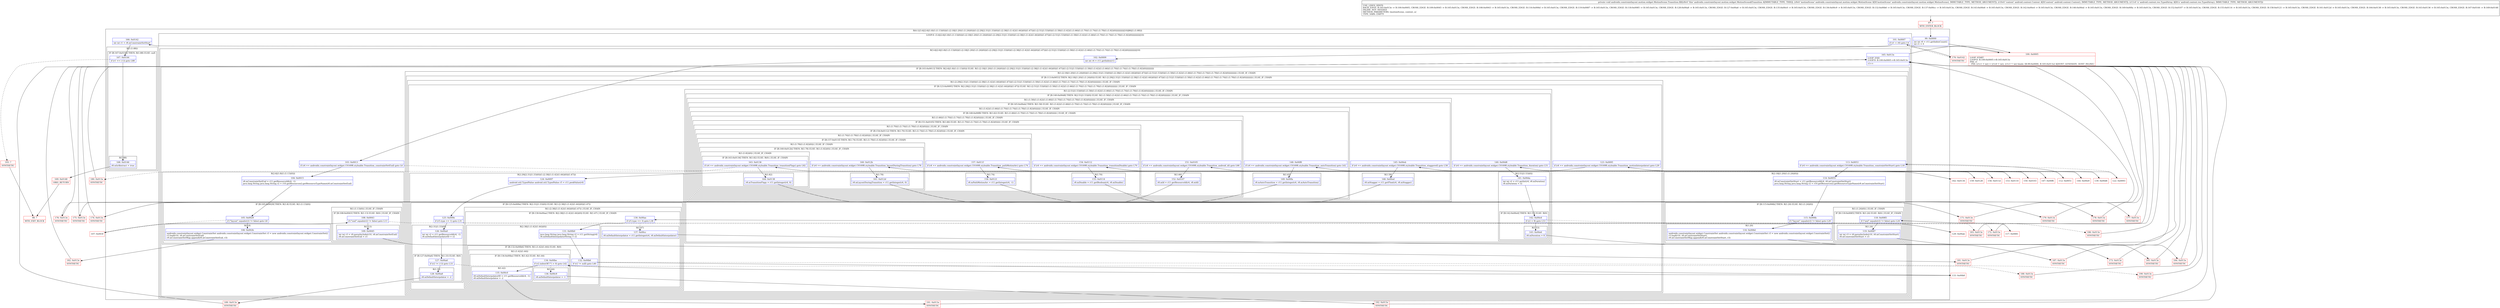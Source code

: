 digraph "CFG forandroidx.constraintlayout.motion.widget.MotionScene.Transition.fill(Landroidx\/constraintlayout\/motion\/widget\/MotionScene;Landroid\/content\/Context;Landroid\/content\/res\/TypedArray;)V" {
subgraph cluster_Region_2046691153 {
label = "R(4:1|(3:4|(2:6|(1:8)(1:(1:13)(0)))(1:(2:18|(1:20)(1:(1:24)(0)))(1:(2:29|(2:31|(1:33)(0))(1:(2:38|(1:(1:42)(1:44))(0))(1:47)))(1:(2:51|(1:53)(0))(1:(1:58)(1:(1:62)(1:(1:66)(1:(1:70)(1:(1:74)(1:(1:78)(1:(1:82)(0)))))))))))|10)|86|(1:(1:88)))";
node [shape=record,color=blue];
Node_99 [shape=record,label="{99\:\ 0x0000|int int r0 = r11.getIndexCount()\lint r1 = 0\l}"];
subgraph cluster_LoopRegion_2121637420 {
label = "LOOP:0: (3:4|(2:6|(1:8)(1:(1:13)(0)))(1:(2:18|(1:20)(1:(1:24)(0)))(1:(2:29|(2:31|(1:33)(0))(1:(2:38|(1:(1:42)(1:44))(0))(1:47)))(1:(2:51|(1:53)(0))(1:(1:58)(1:(1:62)(1:(1:66)(1:(1:70)(1:(1:74)(1:(1:78)(1:(1:82)(0)))))))))))|10)";
node [shape=record,color=blue];
Node_101 [shape=record,label="{101\:\ 0x0007|if (r1 \< r0) goto L4\l}"];
subgraph cluster_Region_234026187 {
label = "R(3:4|(2:6|(1:8)(1:(1:13)(0)))(1:(2:18|(1:20)(1:(1:24)(0)))(1:(2:29|(2:31|(1:33)(0))(1:(2:38|(1:(1:42)(1:44))(0))(1:47)))(1:(2:51|(1:53)(0))(1:(1:58)(1:(1:62)(1:(1:66)(1:(1:70)(1:(1:74)(1:(1:78)(1:(1:82)(0)))))))))))|10)";
node [shape=record,color=blue];
Node_102 [shape=record,label="{102\:\ 0x0009|int int r4 = r11.getIndex(r1)\l}"];
subgraph cluster_IfRegion_1490583442 {
label = "IF [B:103:0x0013] THEN: R(2:6|(1:8)(1:(1:13)(0))) ELSE: R(1:(2:18|(1:20)(1:(1:24)(0)))(1:(2:29|(2:31|(1:33)(0))(1:(2:38|(1:(1:42)(1:44))(0))(1:47)))(1:(2:51|(1:53)(0))(1:(1:58)(1:(1:62)(1:(1:66)(1:(1:70)(1:(1:74)(1:(1:78)(1:(1:82)(0)))))))))))";
node [shape=record,color=blue];
Node_103 [shape=record,label="{103\:\ 0x0013|if (r4 == androidx.constraintlayout.widget.C0169R.styleable.Transition_constraintSetEnd) goto L6\l}"];
subgraph cluster_Region_177086043 {
label = "R(2:6|(1:8)(1:(1:13)(0)))";
node [shape=record,color=blue];
Node_104 [shape=record,label="{104\:\ 0x0015|r8.mConstraintSetEnd = r11.getResourceId(r4, \-1)\ljava.lang.String java.lang.String r2 = r10.getResources().getResourceTypeName(r8.mConstraintSetEnd)\l}"];
subgraph cluster_IfRegion_1315067428 {
label = "IF [B:105:0x0029] THEN: R(1:8) ELSE: R(1:(1:13)(0))";
node [shape=record,color=blue];
Node_105 [shape=record,label="{105\:\ 0x0029|if (\"layout\".equals(r2) != false) goto L8\l}"];
subgraph cluster_Region_1699115133 {
label = "R(1:8)";
node [shape=record,color=blue];
Node_106 [shape=record,label="{106\:\ 0x002b|androidx.constraintlayout.widget.ConstraintSet androidx.constraintlayout.widget.ConstraintSet r3 = new androidx.constraintlayout.widget.ConstraintSet()\lr3.load(r10, r8.mConstraintSetEnd)\lr9.mConstraintSetMap.append(r8.mConstraintSetEnd, r3)\l}"];
}
subgraph cluster_Region_1899092078 {
label = "R(1:(1:13)(0)) | ELSE_IF_CHAIN\l";
node [shape=record,color=blue];
subgraph cluster_IfRegion_548171108 {
label = "IF [B:108:0x0043] THEN: R(1:13) ELSE: R(0) | ELSE_IF_CHAIN\l";
node [shape=record,color=blue];
Node_108 [shape=record,label="{108\:\ 0x0043|if (\"xml\".equals(r2) != false) goto L13\l}"];
subgraph cluster_Region_479354669 {
label = "R(1:13)";
node [shape=record,color=blue];
Node_109 [shape=record,label="{109\:\ 0x0045|int int r3 = r9.parseInclude(r10, r8.mConstraintSetEnd)\lr8.mConstraintSetEnd = r3\l}"];
}
subgraph cluster_Region_20624940 {
label = "R(0)";
node [shape=record,color=blue];
}
}
}
}
}
subgraph cluster_Region_1343905926 {
label = "R(1:(2:18|(1:20)(1:(1:24)(0)))(1:(2:29|(2:31|(1:33)(0))(1:(2:38|(1:(1:42)(1:44))(0))(1:47)))(1:(2:51|(1:53)(0))(1:(1:58)(1:(1:62)(1:(1:66)(1:(1:70)(1:(1:74)(1:(1:78)(1:(1:82)(0))))))))))) | ELSE_IF_CHAIN\l";
node [shape=record,color=blue];
subgraph cluster_IfRegion_281077613 {
label = "IF [B:113:0x0053] THEN: R(2:18|(1:20)(1:(1:24)(0))) ELSE: R(1:(2:29|(2:31|(1:33)(0))(1:(2:38|(1:(1:42)(1:44))(0))(1:47)))(1:(2:51|(1:53)(0))(1:(1:58)(1:(1:62)(1:(1:66)(1:(1:70)(1:(1:74)(1:(1:78)(1:(1:82)(0)))))))))) | ELSE_IF_CHAIN\l";
node [shape=record,color=blue];
Node_113 [shape=record,label="{113\:\ 0x0053|if (r4 == androidx.constraintlayout.widget.C0169R.styleable.Transition_constraintSetStart) goto L18\l}"];
subgraph cluster_Region_1759436101 {
label = "R(2:18|(1:20)(1:(1:24)(0)))";
node [shape=record,color=blue];
Node_114 [shape=record,label="{114\:\ 0x0055|r8.mConstraintSetStart = r11.getResourceId(r4, r8.mConstraintSetStart)\ljava.lang.String java.lang.String r2 = r10.getResources().getResourceTypeName(r8.mConstraintSetStart)\l}"];
subgraph cluster_IfRegion_1036441858 {
label = "IF [B:115:0x006b] THEN: R(1:20) ELSE: R(1:(1:24)(0))";
node [shape=record,color=blue];
Node_115 [shape=record,label="{115\:\ 0x006b|if (\"layout\".equals(r2) != false) goto L20\l}"];
subgraph cluster_Region_1164417347 {
label = "R(1:20)";
node [shape=record,color=blue];
Node_116 [shape=record,label="{116\:\ 0x006d|androidx.constraintlayout.widget.ConstraintSet androidx.constraintlayout.widget.ConstraintSet r3 = new androidx.constraintlayout.widget.ConstraintSet()\lr3.load(r10, r8.mConstraintSetStart)\lr9.mConstraintSetMap.append(r8.mConstraintSetStart, r3)\l}"];
}
subgraph cluster_Region_1294749308 {
label = "R(1:(1:24)(0)) | ELSE_IF_CHAIN\l";
node [shape=record,color=blue];
subgraph cluster_IfRegion_1840275998 {
label = "IF [B:118:0x0085] THEN: R(1:24) ELSE: R(0) | ELSE_IF_CHAIN\l";
node [shape=record,color=blue];
Node_118 [shape=record,label="{118\:\ 0x0085|if (\"xml\".equals(r2) != false) goto L24\l}"];
subgraph cluster_Region_933327976 {
label = "R(1:24)";
node [shape=record,color=blue];
Node_119 [shape=record,label="{119\:\ 0x0087|int int r3 = r9.parseInclude(r10, r8.mConstraintSetStart)\lr8.mConstraintSetStart = r3\l}"];
}
subgraph cluster_Region_849415455 {
label = "R(0)";
node [shape=record,color=blue];
}
}
}
}
}
subgraph cluster_Region_1727940273 {
label = "R(1:(2:29|(2:31|(1:33)(0))(1:(2:38|(1:(1:42)(1:44))(0))(1:47)))(1:(2:51|(1:53)(0))(1:(1:58)(1:(1:62)(1:(1:66)(1:(1:70)(1:(1:74)(1:(1:78)(1:(1:82)(0)))))))))) | ELSE_IF_CHAIN\l";
node [shape=record,color=blue];
subgraph cluster_IfRegion_1944132387 {
label = "IF [B:123:0x0095] THEN: R(2:29|(2:31|(1:33)(0))(1:(2:38|(1:(1:42)(1:44))(0))(1:47))) ELSE: R(1:(2:51|(1:53)(0))(1:(1:58)(1:(1:62)(1:(1:66)(1:(1:70)(1:(1:74)(1:(1:78)(1:(1:82)(0))))))))) | ELSE_IF_CHAIN\l";
node [shape=record,color=blue];
Node_123 [shape=record,label="{123\:\ 0x0095|if (r4 == androidx.constraintlayout.widget.C0169R.styleable.Transition_motionInterpolator) goto L29\l}"];
subgraph cluster_Region_166178754 {
label = "R(2:29|(2:31|(1:33)(0))(1:(2:38|(1:(1:42)(1:44))(0))(1:47)))";
node [shape=record,color=blue];
Node_124 [shape=record,label="{124\:\ 0x0097|android.util.TypedValue android.util.TypedValue r5 = r11.peekValue(r4)\l}"];
subgraph cluster_IfRegion_565358753 {
label = "IF [B:125:0x009e] THEN: R(2:31|(1:33)(0)) ELSE: R(1:(2:38|(1:(1:42)(1:44))(0))(1:47))";
node [shape=record,color=blue];
Node_125 [shape=record,label="{125\:\ 0x009e|if (r5.type == 1) goto L31\l}"];
subgraph cluster_Region_504093212 {
label = "R(2:31|(1:33)(0))";
node [shape=record,color=blue];
Node_126 [shape=record,label="{126\:\ 0x00a0|int int r2 = r11.getResourceId(r4, \-1)\lr8.mDefaultInterpolatorID = r2\l}"];
subgraph cluster_IfRegion_810049408 {
label = "IF [B:127:0x00a6] THEN: R(1:33) ELSE: R(0)";
node [shape=record,color=blue];
Node_127 [shape=record,label="{127\:\ 0x00a6|if (r2 != (\-1)) goto L33\l}"];
subgraph cluster_Region_1709376696 {
label = "R(1:33)";
node [shape=record,color=blue];
Node_128 [shape=record,label="{128\:\ 0x00a8|r8.mDefaultInterpolator = \-2\l}"];
}
subgraph cluster_Region_1242823126 {
label = "R(0)";
node [shape=record,color=blue];
}
}
}
subgraph cluster_Region_1885396094 {
label = "R(1:(2:38|(1:(1:42)(1:44))(0))(1:47)) | ELSE_IF_CHAIN\l";
node [shape=record,color=blue];
subgraph cluster_IfRegion_2006926216 {
label = "IF [B:130:0x00ae] THEN: R(2:38|(1:(1:42)(1:44))(0)) ELSE: R(1:47) | ELSE_IF_CHAIN\l";
node [shape=record,color=blue];
Node_130 [shape=record,label="{130\:\ 0x00ae|if (r5.type == 3) goto L38\l}"];
subgraph cluster_Region_10557549 {
label = "R(2:38|(1:(1:42)(1:44))(0))";
node [shape=record,color=blue];
Node_131 [shape=record,label="{131\:\ 0x00b0|java.lang.String java.lang.String r2 = r11.getString(r4)\lr8.mDefaultInterpolatorString = r2\l}"];
subgraph cluster_IfRegion_1341385406 {
label = "IF [B:132:0x00b6] THEN: R(1:(1:42)(1:44)) ELSE: R(0)";
node [shape=record,color=blue];
Node_132 [shape=record,label="{132\:\ 0x00b6|if (r2 != null) goto L40\l}"];
subgraph cluster_Region_1681905421 {
label = "R(1:(1:42)(1:44))";
node [shape=record,color=blue];
subgraph cluster_IfRegion_80461824 {
label = "IF [B:134:0x00be] THEN: R(1:42) ELSE: R(1:44)";
node [shape=record,color=blue];
Node_134 [shape=record,label="{134\:\ 0x00be|if (r2.indexOf(\"\/\") \> 0) goto L42\l}"];
subgraph cluster_Region_2078421849 {
label = "R(1:42)";
node [shape=record,color=blue];
Node_135 [shape=record,label="{135\:\ 0x00c0|r8.mDefaultInterpolatorID = r11.getResourceId(r4, \-1)\lr8.mDefaultInterpolator = \-2\l}"];
}
subgraph cluster_Region_428132854 {
label = "R(1:44)";
node [shape=record,color=blue];
Node_136 [shape=record,label="{136\:\ 0x00c9|r8.mDefaultInterpolator = \-1\l}"];
}
}
}
subgraph cluster_Region_1275874905 {
label = "R(0)";
node [shape=record,color=blue];
}
}
}
subgraph cluster_Region_1330580056 {
label = "R(1:47)";
node [shape=record,color=blue];
Node_137 [shape=record,label="{137\:\ 0x00cc|r8.mDefaultInterpolator = r11.getInteger(r4, r8.mDefaultInterpolator)\l}"];
}
}
}
}
}
subgraph cluster_Region_989460618 {
label = "R(1:(2:51|(1:53)(0))(1:(1:58)(1:(1:62)(1:(1:66)(1:(1:70)(1:(1:74)(1:(1:78)(1:(1:82)(0))))))))) | ELSE_IF_CHAIN\l";
node [shape=record,color=blue];
subgraph cluster_IfRegion_265613975 {
label = "IF [B:140:0x00d8] THEN: R(2:51|(1:53)(0)) ELSE: R(1:(1:58)(1:(1:62)(1:(1:66)(1:(1:70)(1:(1:74)(1:(1:78)(1:(1:82)(0)))))))) | ELSE_IF_CHAIN\l";
node [shape=record,color=blue];
Node_140 [shape=record,label="{140\:\ 0x00d8|if (r4 == androidx.constraintlayout.widget.C0169R.styleable.Transition_duration) goto L51\l}"];
subgraph cluster_Region_121565552 {
label = "R(2:51|(1:53)(0))";
node [shape=record,color=blue];
Node_141 [shape=record,label="{141\:\ 0x00da|int int r2 = r11.getInt(r4, r8.mDuration)\lr8.mDuration = r2\l}"];
subgraph cluster_IfRegion_1903644816 {
label = "IF [B:142:0x00e4] THEN: R(1:53) ELSE: R(0)";
node [shape=record,color=blue];
Node_142 [shape=record,label="{142\:\ 0x00e4|if (r2 \< 8) goto L53\l}"];
subgraph cluster_Region_543479655 {
label = "R(1:53)";
node [shape=record,color=blue];
Node_143 [shape=record,label="{143\:\ 0x00e6|r8.mDuration = 8\l}"];
}
subgraph cluster_Region_521171428 {
label = "R(0)";
node [shape=record,color=blue];
}
}
}
subgraph cluster_Region_834702041 {
label = "R(1:(1:58)(1:(1:62)(1:(1:66)(1:(1:70)(1:(1:74)(1:(1:78)(1:(1:82)(0)))))))) | ELSE_IF_CHAIN\l";
node [shape=record,color=blue];
subgraph cluster_IfRegion_1840017973 {
label = "IF [B:145:0x00eb] THEN: R(1:58) ELSE: R(1:(1:62)(1:(1:66)(1:(1:70)(1:(1:74)(1:(1:78)(1:(1:82)(0))))))) | ELSE_IF_CHAIN\l";
node [shape=record,color=blue];
Node_145 [shape=record,label="{145\:\ 0x00eb|if (r4 == androidx.constraintlayout.widget.C0169R.styleable.Transition_staggered) goto L58\l}"];
subgraph cluster_Region_1510389778 {
label = "R(1:58)";
node [shape=record,color=blue];
Node_146 [shape=record,label="{146\:\ 0x00ed|r8.mStagger = r11.getFloat(r4, r8.mStagger)\l}"];
}
subgraph cluster_Region_1149766083 {
label = "R(1:(1:62)(1:(1:66)(1:(1:70)(1:(1:74)(1:(1:78)(1:(1:82)(0))))))) | ELSE_IF_CHAIN\l";
node [shape=record,color=blue];
subgraph cluster_IfRegion_1919859087 {
label = "IF [B:148:0x00f8] THEN: R(1:62) ELSE: R(1:(1:66)(1:(1:70)(1:(1:74)(1:(1:78)(1:(1:82)(0)))))) | ELSE_IF_CHAIN\l";
node [shape=record,color=blue];
Node_148 [shape=record,label="{148\:\ 0x00f8|if (r4 == androidx.constraintlayout.widget.C0169R.styleable.Transition_autoTransition) goto L62\l}"];
subgraph cluster_Region_36402115 {
label = "R(1:62)";
node [shape=record,color=blue];
Node_149 [shape=record,label="{149\:\ 0x00fa|r8.mAutoTransition = r11.getInteger(r4, r8.mAutoTransition)\l}"];
}
subgraph cluster_Region_1121001946 {
label = "R(1:(1:66)(1:(1:70)(1:(1:74)(1:(1:78)(1:(1:82)(0)))))) | ELSE_IF_CHAIN\l";
node [shape=record,color=blue];
subgraph cluster_IfRegion_211321961 {
label = "IF [B:151:0x0105] THEN: R(1:66) ELSE: R(1:(1:70)(1:(1:74)(1:(1:78)(1:(1:82)(0))))) | ELSE_IF_CHAIN\l";
node [shape=record,color=blue];
Node_151 [shape=record,label="{151\:\ 0x0105|if (r4 == androidx.constraintlayout.widget.C0169R.styleable.Transition_android_id) goto L66\l}"];
subgraph cluster_Region_1664183232 {
label = "R(1:66)";
node [shape=record,color=blue];
Node_152 [shape=record,label="{152\:\ 0x0107|r8.mId = r11.getResourceId(r4, r8.mId)\l}"];
}
subgraph cluster_Region_1590880053 {
label = "R(1:(1:70)(1:(1:74)(1:(1:78)(1:(1:82)(0))))) | ELSE_IF_CHAIN\l";
node [shape=record,color=blue];
subgraph cluster_IfRegion_1687422184 {
label = "IF [B:154:0x0112] THEN: R(1:70) ELSE: R(1:(1:74)(1:(1:78)(1:(1:82)(0)))) | ELSE_IF_CHAIN\l";
node [shape=record,color=blue];
Node_154 [shape=record,label="{154\:\ 0x0112|if (r4 == androidx.constraintlayout.widget.C0169R.styleable.Transition_transitionDisable) goto L70\l}"];
subgraph cluster_Region_1039718098 {
label = "R(1:70)";
node [shape=record,color=blue];
Node_155 [shape=record,label="{155\:\ 0x0114|r8.mDisable = r11.getBoolean(r4, r8.mDisable)\l}"];
}
subgraph cluster_Region_1810966644 {
label = "R(1:(1:74)(1:(1:78)(1:(1:82)(0)))) | ELSE_IF_CHAIN\l";
node [shape=record,color=blue];
subgraph cluster_IfRegion_1972090568 {
label = "IF [B:157:0x011f] THEN: R(1:74) ELSE: R(1:(1:78)(1:(1:82)(0))) | ELSE_IF_CHAIN\l";
node [shape=record,color=blue];
Node_157 [shape=record,label="{157\:\ 0x011f|if (r4 == androidx.constraintlayout.widget.C0169R.styleable.Transition_pathMotionArc) goto L74\l}"];
subgraph cluster_Region_487374034 {
label = "R(1:74)";
node [shape=record,color=blue];
Node_158 [shape=record,label="{158\:\ 0x0121|r8.mPathMotionArc = r11.getInteger(r4, \-1)\l}"];
}
subgraph cluster_Region_1874064088 {
label = "R(1:(1:78)(1:(1:82)(0))) | ELSE_IF_CHAIN\l";
node [shape=record,color=blue];
subgraph cluster_IfRegion_1501255903 {
label = "IF [B:160:0x012b] THEN: R(1:78) ELSE: R(1:(1:82)(0)) | ELSE_IF_CHAIN\l";
node [shape=record,color=blue];
Node_160 [shape=record,label="{160\:\ 0x012b|if (r4 == androidx.constraintlayout.widget.C0169R.styleable.Transition_layoutDuringTransition) goto L78\l}"];
subgraph cluster_Region_575560548 {
label = "R(1:78)";
node [shape=record,color=blue];
Node_161 [shape=record,label="{161\:\ 0x012d|r8.mLayoutDuringTransition = r11.getInteger(r4, 0)\l}"];
}
subgraph cluster_Region_614973701 {
label = "R(1:(1:82)(0)) | ELSE_IF_CHAIN\l";
node [shape=record,color=blue];
subgraph cluster_IfRegion_173773843 {
label = "IF [B:163:0x0136] THEN: R(1:82) ELSE: R(0) | ELSE_IF_CHAIN\l";
node [shape=record,color=blue];
Node_163 [shape=record,label="{163\:\ 0x0136|if (r4 == androidx.constraintlayout.widget.C0169R.styleable.Transition_transitionFlags) goto L82\l}"];
subgraph cluster_Region_1917408166 {
label = "R(1:82)";
node [shape=record,color=blue];
Node_164 [shape=record,label="{164\:\ 0x0138|r8.mTransitionFlags = r11.getInteger(r4, 0)\l}"];
}
subgraph cluster_Region_1829069291 {
label = "R(0)";
node [shape=record,color=blue];
}
}
}
}
}
}
}
}
}
}
}
}
}
}
}
}
}
}
}
}
}
}
Node_165 [shape=record,label="{165\:\ 0x013e|LOOP_END\lLOOP:0: B:100:0x0005\-\>B:165:0x013e\l|r1++\l}"];
}
}
Node_166 [shape=record,label="{166\:\ 0x0142|int int r1 = r8.mConstraintSetStart\l}"];
subgraph cluster_Region_257250999 {
label = "R(1:(1:88))";
node [shape=record,color=blue];
subgraph cluster_IfRegion_1360342638 {
label = "IF [B:167:0x0144] THEN: R(1:88) ELSE: null";
node [shape=record,color=blue];
Node_167 [shape=record,label="{167\:\ 0x0144|if (r1 == (\-1)) goto L88\l}"];
subgraph cluster_Region_2130727095 {
label = "R(1:88)";
node [shape=record,color=blue];
Node_168 [shape=record,label="{168\:\ 0x0146|r8.mIsAbstract = true\l}"];
}
}
}
}
Node_97 [shape=record,color=red,label="{97\:\ ?|MTH_ENTER_BLOCK\l}"];
Node_100 [shape=record,color=red,label="{100\:\ 0x0005|LOOP_START\lLOOP:0: B:100:0x0005\-\>B:165:0x013e\lPHI: r1 \l  PHI: (r1v1 'i' int) = (r1v0 'i' int), (r1v3 'i' int) binds: [B:99:0x0000, B:165:0x013e] A[DONT_GENERATE, DONT_INLINE]\l}"];
Node_182 [shape=record,color=red,label="{182\:\ 0x013e|SYNTHETIC\l}"];
Node_107 [shape=record,color=red,label="{107\:\ 0x003f}"];
Node_181 [shape=record,color=red,label="{181\:\ 0x013e|SYNTHETIC\l}"];
Node_183 [shape=record,color=red,label="{183\:\ 0x013e|SYNTHETIC\l}"];
Node_112 [shape=record,color=red,label="{112\:\ 0x0051}"];
Node_185 [shape=record,color=red,label="{185\:\ 0x013e|SYNTHETIC\l}"];
Node_117 [shape=record,color=red,label="{117\:\ 0x0081}"];
Node_184 [shape=record,color=red,label="{184\:\ 0x013e|SYNTHETIC\l}"];
Node_186 [shape=record,color=red,label="{186\:\ 0x013e|SYNTHETIC\l}"];
Node_122 [shape=record,color=red,label="{122\:\ 0x0093}"];
Node_189 [shape=record,color=red,label="{189\:\ 0x013e|SYNTHETIC\l}"];
Node_188 [shape=record,color=red,label="{188\:\ 0x013e|SYNTHETIC\l}"];
Node_129 [shape=record,color=red,label="{129\:\ 0x00ab}"];
Node_133 [shape=record,color=red,label="{133\:\ 0x00b8}"];
Node_191 [shape=record,color=red,label="{191\:\ 0x013e|SYNTHETIC\l}"];
Node_192 [shape=record,color=red,label="{192\:\ 0x013e|SYNTHETIC\l}"];
Node_190 [shape=record,color=red,label="{190\:\ 0x013e|SYNTHETIC\l}"];
Node_187 [shape=record,color=red,label="{187\:\ 0x013e|SYNTHETIC\l}"];
Node_139 [shape=record,color=red,label="{139\:\ 0x00d6}"];
Node_173 [shape=record,color=red,label="{173\:\ 0x013e|SYNTHETIC\l}"];
Node_172 [shape=record,color=red,label="{172\:\ 0x013e|SYNTHETIC\l}"];
Node_144 [shape=record,color=red,label="{144\:\ 0x00e9}"];
Node_174 [shape=record,color=red,label="{174\:\ 0x013e|SYNTHETIC\l}"];
Node_147 [shape=record,color=red,label="{147\:\ 0x00f6}"];
Node_175 [shape=record,color=red,label="{175\:\ 0x013e|SYNTHETIC\l}"];
Node_150 [shape=record,color=red,label="{150\:\ 0x0103}"];
Node_176 [shape=record,color=red,label="{176\:\ 0x013e|SYNTHETIC\l}"];
Node_153 [shape=record,color=red,label="{153\:\ 0x0110}"];
Node_177 [shape=record,color=red,label="{177\:\ 0x013e|SYNTHETIC\l}"];
Node_156 [shape=record,color=red,label="{156\:\ 0x011d}"];
Node_178 [shape=record,color=red,label="{178\:\ 0x013e|SYNTHETIC\l}"];
Node_159 [shape=record,color=red,label="{159\:\ 0x0128}"];
Node_179 [shape=record,color=red,label="{179\:\ 0x013e|SYNTHETIC\l}"];
Node_162 [shape=record,color=red,label="{162\:\ 0x0134}"];
Node_171 [shape=record,color=red,label="{171\:\ 0x013e|SYNTHETIC\l}"];
Node_180 [shape=record,color=red,label="{180\:\ 0x013e|SYNTHETIC\l}"];
Node_170 [shape=record,color=red,label="{170\:\ 0x0142|SYNTHETIC\l}"];
Node_169 [shape=record,color=red,label="{169\:\ 0x0148|ORIG_RETURN\l}"];
Node_98 [shape=record,color=red,label="{98\:\ ?|MTH_EXIT_BLOCK\l}"];
Node_193 [shape=record,color=red,label="{193\:\ ?|SYNTHETIC\l}"];
MethodNode[shape=record,label="{private void androidx.constraintlayout.motion.widget.MotionScene.Transition.fill((r8v0 'this' androidx.constraintlayout.motion.widget.MotionScene$Transition A[IMMUTABLE_TYPE, THIS]), (r9v0 'motionScene' androidx.constraintlayout.motion.widget.MotionScene A[D('motionScene' androidx.constraintlayout.motion.widget.MotionScene), IMMUTABLE_TYPE, METHOD_ARGUMENT]), (r10v0 'context' android.content.Context A[D('context' android.content.Context), IMMUTABLE_TYPE, METHOD_ARGUMENT]), (r11v0 'a' android.content.res.TypedArray A[D('a' android.content.res.TypedArray), IMMUTABLE_TYPE, METHOD_ARGUMENT]))  | USE_LINES_HINTS\lBACK_EDGE: B:165:0x013e \-\> B:100:0x0005, CROSS_EDGE: B:109:0x0045 \-\> B:165:0x013e, CROSS_EDGE: B:108:0x0043 \-\> B:165:0x013e, CROSS_EDGE: B:116:0x006d \-\> B:165:0x013e, CROSS_EDGE: B:119:0x0087 \-\> B:165:0x013e, CROSS_EDGE: B:118:0x0085 \-\> B:165:0x013e, CROSS_EDGE: B:128:0x00a8 \-\> B:165:0x013e, CROSS_EDGE: B:127:0x00a6 \-\> B:165:0x013e, CROSS_EDGE: B:135:0x00c0 \-\> B:165:0x013e, CROSS_EDGE: B:136:0x00c9 \-\> B:165:0x013e, CROSS_EDGE: B:132:0x00b6 \-\> B:165:0x013e, CROSS_EDGE: B:137:0x00cc \-\> B:165:0x013e, CROSS_EDGE: B:143:0x00e6 \-\> B:165:0x013e, CROSS_EDGE: B:142:0x00e4 \-\> B:165:0x013e, CROSS_EDGE: B:146:0x00ed \-\> B:165:0x013e, CROSS_EDGE: B:149:0x00fa \-\> B:165:0x013e, CROSS_EDGE: B:152:0x0107 \-\> B:165:0x013e, CROSS_EDGE: B:155:0x0114 \-\> B:165:0x013e, CROSS_EDGE: B:158:0x0121 \-\> B:165:0x013e, CROSS_EDGE: B:161:0x012d \-\> B:165:0x013e, CROSS_EDGE: B:164:0x0138 \-\> B:165:0x013e, CROSS_EDGE: B:163:0x0136 \-\> B:165:0x013e, CROSS_EDGE: B:167:0x0144 \-\> B:169:0x0148\lINLINE_NOT_NEEDED\lMETHOD_PARAMETERS: [motionScene, context, a]\lTYPE_VARS: EMPTY\l}"];
MethodNode -> Node_97;Node_99 -> Node_100;
Node_101 -> Node_102;
Node_101 -> Node_170[style=dashed];
Node_102 -> Node_103;
Node_103 -> Node_104;
Node_103 -> Node_112[style=dashed];
Node_104 -> Node_105;
Node_105 -> Node_106;
Node_105 -> Node_107[style=dashed];
Node_106 -> Node_182;
Node_108 -> Node_109;
Node_108 -> Node_183[style=dashed];
Node_109 -> Node_181;
Node_113 -> Node_114;
Node_113 -> Node_122[style=dashed];
Node_114 -> Node_115;
Node_115 -> Node_116;
Node_115 -> Node_117[style=dashed];
Node_116 -> Node_185;
Node_118 -> Node_119;
Node_118 -> Node_186[style=dashed];
Node_119 -> Node_184;
Node_123 -> Node_124;
Node_123 -> Node_139[style=dashed];
Node_124 -> Node_125;
Node_125 -> Node_126;
Node_125 -> Node_129[style=dashed];
Node_126 -> Node_127;
Node_127 -> Node_128;
Node_127 -> Node_188[style=dashed];
Node_128 -> Node_189;
Node_130 -> Node_131;
Node_130 -> Node_137[style=dashed];
Node_131 -> Node_132;
Node_132 -> Node_133;
Node_132 -> Node_190[style=dashed];
Node_134 -> Node_135;
Node_134 -> Node_136[style=dashed];
Node_135 -> Node_191;
Node_136 -> Node_192;
Node_137 -> Node_187;
Node_140 -> Node_141;
Node_140 -> Node_144[style=dashed];
Node_141 -> Node_142;
Node_142 -> Node_143;
Node_142 -> Node_172[style=dashed];
Node_143 -> Node_173;
Node_145 -> Node_146;
Node_145 -> Node_147[style=dashed];
Node_146 -> Node_174;
Node_148 -> Node_149;
Node_148 -> Node_150[style=dashed];
Node_149 -> Node_175;
Node_151 -> Node_152;
Node_151 -> Node_153[style=dashed];
Node_152 -> Node_176;
Node_154 -> Node_155;
Node_154 -> Node_156[style=dashed];
Node_155 -> Node_177;
Node_157 -> Node_158;
Node_157 -> Node_159[style=dashed];
Node_158 -> Node_178;
Node_160 -> Node_161;
Node_160 -> Node_162[style=dashed];
Node_161 -> Node_179;
Node_163 -> Node_164;
Node_163 -> Node_180[style=dashed];
Node_164 -> Node_171;
Node_165 -> Node_100;
Node_166 -> Node_167;
Node_167 -> Node_168;
Node_167 -> Node_193[style=dashed];
Node_168 -> Node_169;
Node_97 -> Node_99;
Node_100 -> Node_101;
Node_182 -> Node_165;
Node_107 -> Node_108;
Node_181 -> Node_165;
Node_183 -> Node_165;
Node_112 -> Node_113;
Node_185 -> Node_165;
Node_117 -> Node_118;
Node_184 -> Node_165;
Node_186 -> Node_165;
Node_122 -> Node_123;
Node_189 -> Node_165;
Node_188 -> Node_165;
Node_129 -> Node_130;
Node_133 -> Node_134;
Node_191 -> Node_165;
Node_192 -> Node_165;
Node_190 -> Node_165;
Node_187 -> Node_165;
Node_139 -> Node_140;
Node_173 -> Node_165;
Node_172 -> Node_165;
Node_144 -> Node_145;
Node_174 -> Node_165;
Node_147 -> Node_148;
Node_175 -> Node_165;
Node_150 -> Node_151;
Node_176 -> Node_165;
Node_153 -> Node_154;
Node_177 -> Node_165;
Node_156 -> Node_157;
Node_178 -> Node_165;
Node_159 -> Node_160;
Node_179 -> Node_165;
Node_162 -> Node_163;
Node_171 -> Node_165;
Node_180 -> Node_165;
Node_170 -> Node_166;
Node_169 -> Node_98;
Node_193 -> Node_98;
}

